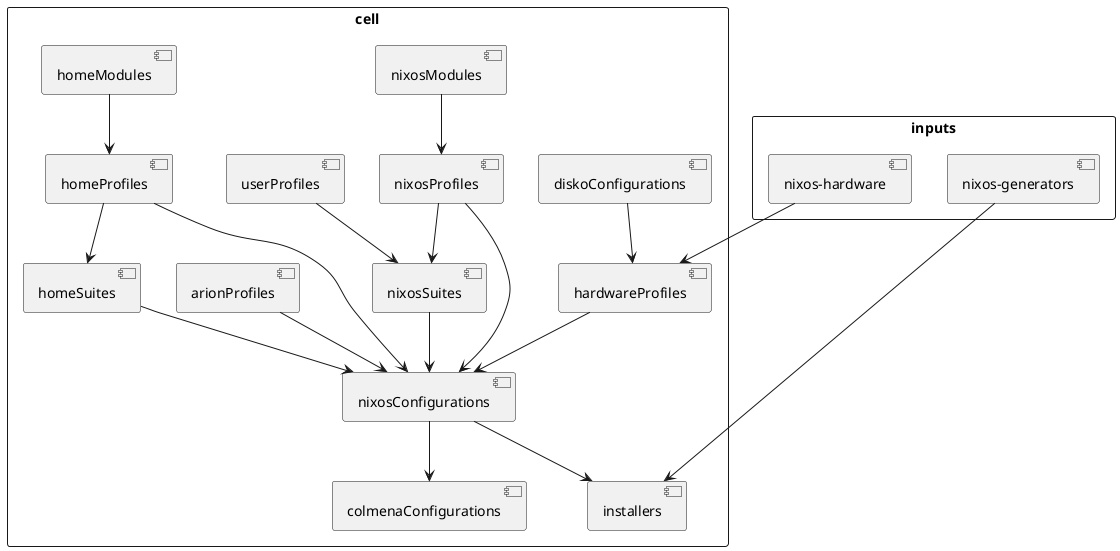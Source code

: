 @startuml

rectangle inputs {
component "nixos-hardware" as nixosHardware
component "nixos-generators" as nixosGenerators
}

rectangle cell {
component nixosModules
component homeModules
component hardwareProfiles
component nixosProfiles
component userProfiles
component arionProfiles
component homeProfiles
component nixosSuites
component homeSuites

component nixosConfigurations
component diskoConfigurations
component colmenaConfigurations
component installers
}


nixosHardware --> hardwareProfiles

nixosModules --> nixosProfiles
homeModules --> homeProfiles

nixosProfiles --> nixosSuites
userProfiles --> nixosSuites

hardwareProfiles --> nixosConfigurations
nixosProfiles --> nixosConfigurations
nixosSuites --> nixosConfigurations
homeProfiles --> nixosConfigurations
homeSuites --> nixosConfigurations

homeProfiles --> homeSuites

diskoConfigurations --> hardwareProfiles
arionProfiles --> nixosConfigurations
nixosConfigurations --> colmenaConfigurations
nixosConfigurations --> installers
nixosGenerators --> installers
 

@enduml
